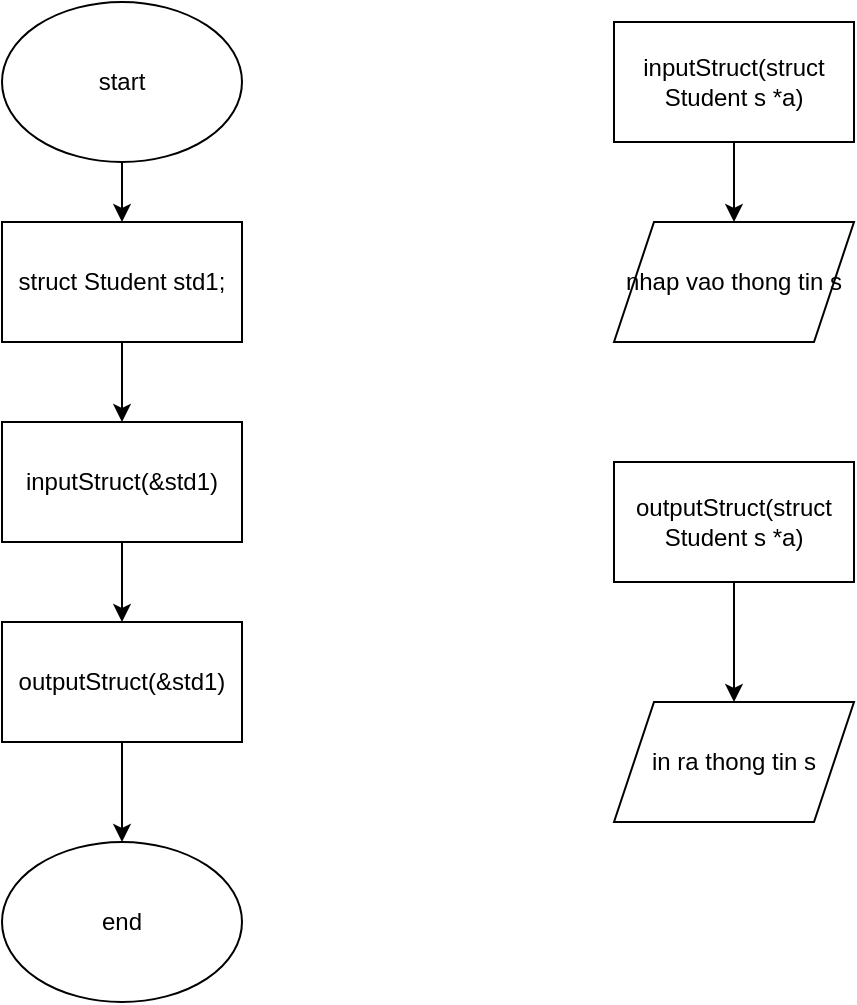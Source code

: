 <mxfile version="22.1.2" type="device">
  <diagram id="C5RBs43oDa-KdzZeNtuy" name="Page-1">
    <mxGraphModel dx="1036" dy="606" grid="1" gridSize="10" guides="1" tooltips="1" connect="1" arrows="1" fold="1" page="1" pageScale="1" pageWidth="827" pageHeight="1169" math="0" shadow="0">
      <root>
        <mxCell id="WIyWlLk6GJQsqaUBKTNV-0" />
        <mxCell id="WIyWlLk6GJQsqaUBKTNV-1" parent="WIyWlLk6GJQsqaUBKTNV-0" />
        <mxCell id="3LGr_R65oi21aoCDzh9e-2" style="edgeStyle=orthogonalEdgeStyle;rounded=0;orthogonalLoop=1;jettySize=auto;html=1;exitX=0.5;exitY=1;exitDx=0;exitDy=0;entryX=0.5;entryY=0;entryDx=0;entryDy=0;" edge="1" parent="WIyWlLk6GJQsqaUBKTNV-1" source="3LGr_R65oi21aoCDzh9e-0" target="3LGr_R65oi21aoCDzh9e-1">
          <mxGeometry relative="1" as="geometry" />
        </mxCell>
        <mxCell id="3LGr_R65oi21aoCDzh9e-0" value="start" style="ellipse;whiteSpace=wrap;html=1;" vertex="1" parent="WIyWlLk6GJQsqaUBKTNV-1">
          <mxGeometry x="354" y="40" width="120" height="80" as="geometry" />
        </mxCell>
        <mxCell id="3LGr_R65oi21aoCDzh9e-7" style="edgeStyle=orthogonalEdgeStyle;rounded=0;orthogonalLoop=1;jettySize=auto;html=1;exitX=0.5;exitY=1;exitDx=0;exitDy=0;entryX=0.5;entryY=0;entryDx=0;entryDy=0;" edge="1" parent="WIyWlLk6GJQsqaUBKTNV-1" source="3LGr_R65oi21aoCDzh9e-1" target="3LGr_R65oi21aoCDzh9e-3">
          <mxGeometry relative="1" as="geometry" />
        </mxCell>
        <mxCell id="3LGr_R65oi21aoCDzh9e-1" value="struct Student std1;&lt;br&gt;" style="rounded=0;whiteSpace=wrap;html=1;" vertex="1" parent="WIyWlLk6GJQsqaUBKTNV-1">
          <mxGeometry x="354" y="150" width="120" height="60" as="geometry" />
        </mxCell>
        <mxCell id="3LGr_R65oi21aoCDzh9e-8" style="edgeStyle=orthogonalEdgeStyle;rounded=0;orthogonalLoop=1;jettySize=auto;html=1;exitX=0.5;exitY=1;exitDx=0;exitDy=0;entryX=0.5;entryY=0;entryDx=0;entryDy=0;" edge="1" parent="WIyWlLk6GJQsqaUBKTNV-1" source="3LGr_R65oi21aoCDzh9e-3" target="3LGr_R65oi21aoCDzh9e-5">
          <mxGeometry relative="1" as="geometry" />
        </mxCell>
        <mxCell id="3LGr_R65oi21aoCDzh9e-3" value="inputStruct(&amp;amp;std1)" style="rounded=0;whiteSpace=wrap;html=1;" vertex="1" parent="WIyWlLk6GJQsqaUBKTNV-1">
          <mxGeometry x="354" y="250" width="120" height="60" as="geometry" />
        </mxCell>
        <mxCell id="3LGr_R65oi21aoCDzh9e-9" style="edgeStyle=orthogonalEdgeStyle;rounded=0;orthogonalLoop=1;jettySize=auto;html=1;exitX=0.5;exitY=1;exitDx=0;exitDy=0;entryX=0.5;entryY=0;entryDx=0;entryDy=0;" edge="1" parent="WIyWlLk6GJQsqaUBKTNV-1" source="3LGr_R65oi21aoCDzh9e-5" target="3LGr_R65oi21aoCDzh9e-6">
          <mxGeometry relative="1" as="geometry" />
        </mxCell>
        <mxCell id="3LGr_R65oi21aoCDzh9e-5" value="outputStruct(&amp;amp;std1)" style="rounded=0;whiteSpace=wrap;html=1;" vertex="1" parent="WIyWlLk6GJQsqaUBKTNV-1">
          <mxGeometry x="354" y="350" width="120" height="60" as="geometry" />
        </mxCell>
        <mxCell id="3LGr_R65oi21aoCDzh9e-6" value="end" style="ellipse;whiteSpace=wrap;html=1;" vertex="1" parent="WIyWlLk6GJQsqaUBKTNV-1">
          <mxGeometry x="354" y="460" width="120" height="80" as="geometry" />
        </mxCell>
        <mxCell id="3LGr_R65oi21aoCDzh9e-11" style="edgeStyle=orthogonalEdgeStyle;rounded=0;orthogonalLoop=1;jettySize=auto;html=1;exitX=0.5;exitY=1;exitDx=0;exitDy=0;" edge="1" parent="WIyWlLk6GJQsqaUBKTNV-1" source="3LGr_R65oi21aoCDzh9e-10">
          <mxGeometry relative="1" as="geometry">
            <mxPoint x="720" y="150" as="targetPoint" />
          </mxGeometry>
        </mxCell>
        <mxCell id="3LGr_R65oi21aoCDzh9e-10" value="inputStruct(struct Student s *a)" style="rounded=0;whiteSpace=wrap;html=1;" vertex="1" parent="WIyWlLk6GJQsqaUBKTNV-1">
          <mxGeometry x="660" y="50" width="120" height="60" as="geometry" />
        </mxCell>
        <mxCell id="3LGr_R65oi21aoCDzh9e-12" value="nhap vao thong tin s" style="shape=parallelogram;perimeter=parallelogramPerimeter;whiteSpace=wrap;html=1;fixedSize=1;" vertex="1" parent="WIyWlLk6GJQsqaUBKTNV-1">
          <mxGeometry x="660" y="150" width="120" height="60" as="geometry" />
        </mxCell>
        <mxCell id="3LGr_R65oi21aoCDzh9e-15" style="edgeStyle=orthogonalEdgeStyle;rounded=0;orthogonalLoop=1;jettySize=auto;html=1;exitX=0.5;exitY=1;exitDx=0;exitDy=0;" edge="1" parent="WIyWlLk6GJQsqaUBKTNV-1" source="3LGr_R65oi21aoCDzh9e-13" target="3LGr_R65oi21aoCDzh9e-14">
          <mxGeometry relative="1" as="geometry" />
        </mxCell>
        <mxCell id="3LGr_R65oi21aoCDzh9e-13" value="outputStruct(struct Student s *a)" style="rounded=0;whiteSpace=wrap;html=1;" vertex="1" parent="WIyWlLk6GJQsqaUBKTNV-1">
          <mxGeometry x="660" y="270" width="120" height="60" as="geometry" />
        </mxCell>
        <mxCell id="3LGr_R65oi21aoCDzh9e-14" value="in ra thong tin s" style="shape=parallelogram;perimeter=parallelogramPerimeter;whiteSpace=wrap;html=1;fixedSize=1;" vertex="1" parent="WIyWlLk6GJQsqaUBKTNV-1">
          <mxGeometry x="660" y="390" width="120" height="60" as="geometry" />
        </mxCell>
      </root>
    </mxGraphModel>
  </diagram>
</mxfile>
